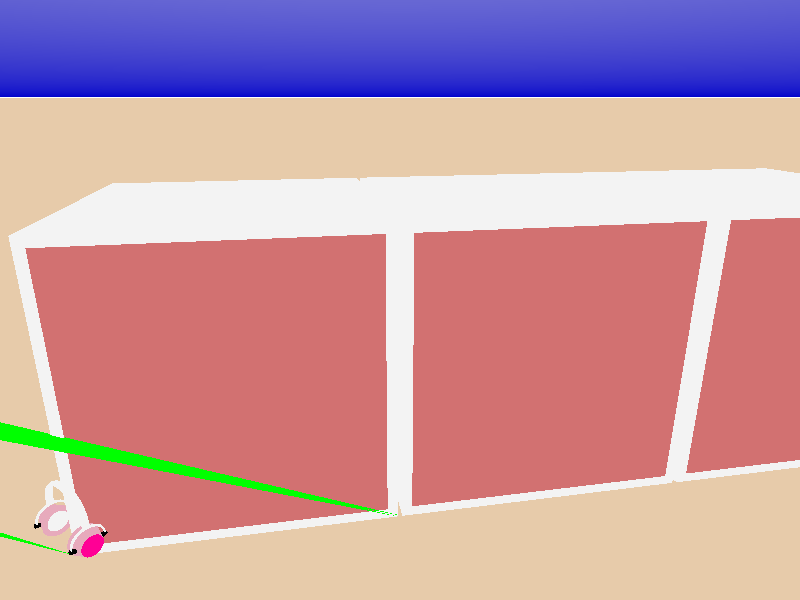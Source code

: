 // Modeling a Headset
// Date: 12.06.2020
// Author: Nils Seitz (218205308)
// 1 Unit of Length correspondents to 1 mm

#version 3.7;
#include "colors.inc"

 camera {
    location  <5000+((3050*(sqrt(2)/2))-5000)*clock-10,4000-3980*clock, -2000+((3050*(sqrt(2)/2))+2000)*clock-10>
    look_at   <3025*(sqrt(2)/2), 2300-2300*clock, 3025*(sqrt(2)/2) >
}
//REALLY NICE PERSPEC
//camera {
//    location  <5000+((3050*(sqrt(2)/2))-5000)*clock,4000-3800*clock, -2000+((3050*(sqrt(2)/2))+2000)*clock>
//    look_at   <3050*(sqrt(2)/2), 2300-2300*clock, 3050*(sqrt(2)/2) >
//}

sky_sphere {
	pigment{ 
		gradient y
		color_map { [0.0 color blue 0.6] [1.0 color rgb 1] }
	}
}
plane { 
    y, -100 
    pigment {color rgb <0.8, 0.6, 0.4>} 
    finish { ambient 0.6 diffuse 0.4}
}
light_source {
	<-300, 2500, -1020> 
	color rgb< 1.0, 1.0, 1.0>
}
/////////////////////HEADER END /////////////////////////////


#local colorOuterPart = <1, 0, 0.3>;
#local colorInnerPart = <0.8, 0.4, 0.5>;
#local colorEarCut =  <0.9, 0.9, 0.9>;

#declare OuterPart = cone {
    <0, -25, 0>, 0 // <x, y, z>, center & radius of one end
    <0, 0, 0>, 70 // <x, y, z>, center & radius of the other end
    pigment {color rgb colorOuterPart}
};

#declare InnerPart = cone {
    <0, 0, 0>, 70 // <x, y, z>, center & radius of one end
    <0, 100, 0>, 100 // <x, y, z>, center & radius of the other end
    pigment {color rgb colorInnerPart}
};

#declare EarCut = cone {
    <0, 60, 0>, 55 // <x, y, z>, center & radius of one end
    <0, 110, 0>, 70 // <x, y, z>, center & radius of the other end
    pigment {color rgb colorEarCut}
};

#declare LeftSpeaker = difference {
    union {
        object {OuterPart}
        object {InnerPart}
    }
    object {EarCut}
    rotate <0, 0, -90> // <x°, y°, z°>
    pigment {color rgb colorEarCut}
    translate <-250,0, 0> // <x, y, z>
};


#declare RightSpeaker = object {
    LeftSpeaker
    rotate <0, 180, 0> // <x°, y°, z°>
};

#declare Speakers = union {
    object {LeftSpeaker}
    object {RightSpeaker}
};
// 3 CSG: 2 Union, 1 Difference


// Der Buegel ueber dem Kopf soll aus einem Torus gemacht werden
#local colorHeadband = <0.9, 0.9, 0.9>;
#local colorInside =  <1, 0, 0.3>;

#declare Base = torus {
    280,40 // major radius, minor radius  
    rotate <90, 0, 0> // <x°, y°, z°>
    pigment {color rgb colorHeadband}
};


#declare Cutoff = union {
    cylinder {
        <0, -325, 0>, <0, -30, 0>, 300 // center of one end, center of other end, radius
    }  
    cylinder {
        <0, -20, -50>, <0, -10, 50>, 255 // center of one end, center of other end, radius
        
    }
};

#declare Headband = difference{
    intersection {
        object {Base}
        object {
            Base
            translate <0, -33, 0> // <x, y, z>
        }
         object {
            Base
            translate <-25, 0, 0> // <x, y, z>
        }
         object {
            Base
            translate <25, 0, 0> // <x, y, z>
        }
    }
    object {Cutoff}
    
};


#declare Connector = object {
    Headband
    rotate <0, 90, 0> // <x°, y°, z°>
    translate <550, 0, 0> // <x, y, z>
    scale 0.6*<1.0, 1.0, 1.0> // <x, y, z>
};

#declare Holder = cylinder {
    <0, 0, -190>, <0, 0, -130>, 23 // center of one end, center of other end, radius
    rotate <15, 0, 0> // <x°, y°, z°>
    translate <330, -50, 0> // <x, y, z>
}

#declare Connectors = union {
    object {Connector}
    object {
        Connector
        rotate <0, 180, 0> // <x°, y°, z°>
    }
    object {Holder}
    object {
        Holder
        translate <-660, 0, 0> // <x, y, z>
    } 
    object {
        Holder
        rotate <0, 180, 0> // <x°, y°, z°>
    }
    object {
        Holder
        translate <-660, 0, 0> // <x, y, z>
        rotate <0, 180, 0> // <x°, y°, z°>
    }
};


#declare HEADSET = union {
    object {
        Speakers
        translate <0, 225, 0> // <x, y, z>
        scale 1.6*<1.0, 1.0, 1.0> // <x, y, z>
    }
    object{
        Headband
        translate <0, 470, 0> // <x, y, z>
        scale 1.2*<1.0, 1.0, 1.0> // <x, y, z>
    }
    object{
        Connectors
        translate <0, 375, 0> // <x, y, z>
    }
};

object{HEADSET
    translate <0, -40, 0> // <x, y, z>
    scale 0.9*<1.0, 1.0, 1.0>
}


#declare Kabine = difference{ 
    box {
        <0, 0, 0>, <3000, 3000, 3000> // <x, y, z> near lower left corner, <x, y, z> far upper right corner
        pigment{color rgb colorHeadband}
    }
    box {
        
        <100, 100, -1>, <2900, 2900, 2900> 
        pigment{Brown}
        // <x, y, z> near lower left corner, <x, y, z> far upper right corner
    }

    rotate <0, -45, 0> // <x°, y°, z°>
   // translate<-korrektur,0, -korrektur >     
};



// Kabinen sollen auf folgender Gerade verschoben werden:
// - in XZ-Ebene
// - 45° zur X-Achse => cos(pi/4) => sqrt(2)/2
// - 45° zur Z-Achse => sin(pi/4) => sqrt(2)/2
// - monoton steigend (vom 3. -> 1. Quadranten)
// Da aber die 
#local ratioSideLength45Degree = 3000*(sqrt(2)/2);
#local ratioSpareDistance45Degree= 50*(sqrt(2)/2);
#local ratiototalLength45Degree = ratioSideLength45Degree + ratioSpareDistance45Degree;

#declare Pointer = cone {
    <0, 0, 0>, 0.1 // <x, y, z>, center & radius of one end
    <-5000, 4000, -5000>, 190 // <x, y, z>, center & radius of the other end
    
} 
object {
    Pointer
    pigment{Green}
}
#declare Pointer2 = cone {
    <(ratioSideLength45Degree), 0, (ratioSideLength45Degree)>, 0.1 // <x, y, z>, center & radius of one end
    <-5000, 4000, -5000>, 190 // <x, y, z>, center & radius of the other end
    
} 
object {
    Pointer2
    pigment{Green}
}
#declare Pointer3 = cone {
    <ratiototalLength45Degree, 0, ratiototalLength45Degree>, 0.1 // <x, y, z>, center & radius of one end
    <-5000, 4000, -5000>, 190 // <x, y, z>, center & radius of the other end
    
} 
object {
    Pointer3
    pigment{Green}
}


//#for (Identifier, Start, End [, Step]) - INCLUSIVE!!!!!! 0,1,2 -> 3x
 #for (i, 0, 2) 
   object{ Kabine
           translate<ratiototalLength45Degree*i,0, ratiototalLength45Degree*i >
         } 
 #end 







